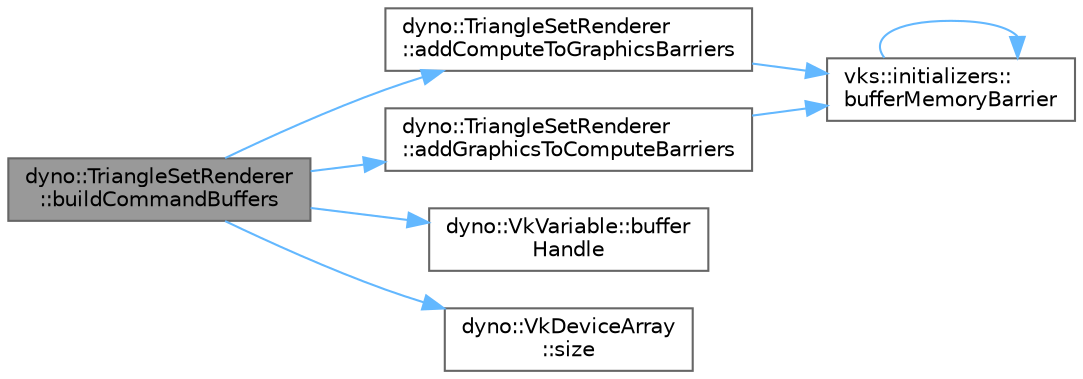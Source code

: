 digraph "dyno::TriangleSetRenderer::buildCommandBuffers"
{
 // LATEX_PDF_SIZE
  bgcolor="transparent";
  edge [fontname=Helvetica,fontsize=10,labelfontname=Helvetica,labelfontsize=10];
  node [fontname=Helvetica,fontsize=10,shape=box,height=0.2,width=0.4];
  rankdir="LR";
  Node1 [id="Node000001",label="dyno::TriangleSetRenderer\l::buildCommandBuffers",height=0.2,width=0.4,color="gray40", fillcolor="grey60", style="filled", fontcolor="black",tooltip=" "];
  Node1 -> Node2 [id="edge1_Node000001_Node000002",color="steelblue1",style="solid",tooltip=" "];
  Node2 [id="Node000002",label="dyno::TriangleSetRenderer\l::addComputeToGraphicsBarriers",height=0.2,width=0.4,color="grey40", fillcolor="white", style="filled",URL="$classdyno_1_1_triangle_set_renderer.html#a3a36c76ebd1e960a821f5895850fd0cf",tooltip=" "];
  Node2 -> Node3 [id="edge2_Node000002_Node000003",color="steelblue1",style="solid",tooltip=" "];
  Node3 [id="Node000003",label="vks::initializers::\lbufferMemoryBarrier",height=0.2,width=0.4,color="grey40", fillcolor="white", style="filled",URL="$namespacevks_1_1initializers.html#ad63fa7d4dd0db58c4a398079c34c19d8",tooltip="Initialize a buffer memory barrier with no image transfer ownership."];
  Node3 -> Node3 [id="edge3_Node000003_Node000003",color="steelblue1",style="solid",tooltip=" "];
  Node1 -> Node4 [id="edge4_Node000001_Node000004",color="steelblue1",style="solid",tooltip=" "];
  Node4 [id="Node000004",label="dyno::TriangleSetRenderer\l::addGraphicsToComputeBarriers",height=0.2,width=0.4,color="grey40", fillcolor="white", style="filled",URL="$classdyno_1_1_triangle_set_renderer.html#adf0799cd0533fe412b98b0dd9cd6d2b2",tooltip=" "];
  Node4 -> Node3 [id="edge5_Node000004_Node000003",color="steelblue1",style="solid",tooltip=" "];
  Node1 -> Node5 [id="edge6_Node000001_Node000005",color="steelblue1",style="solid",tooltip=" "];
  Node5 [id="Node000005",label="dyno::VkVariable::buffer\lHandle",height=0.2,width=0.4,color="grey40", fillcolor="white", style="filled",URL="$classdyno_1_1_vk_variable.html#a067d8f2b1f058e7a68df71bc4c495e4b",tooltip=" "];
  Node1 -> Node6 [id="edge7_Node000001_Node000006",color="steelblue1",style="solid",tooltip=" "];
  Node6 [id="Node000006",label="dyno::VkDeviceArray\l::size",height=0.2,width=0.4,color="grey40", fillcolor="white", style="filled",URL="$classdyno_1_1_vk_device_array.html#af606afaf735b0c6bdc501fc2d7379efb",tooltip=" "];
}
